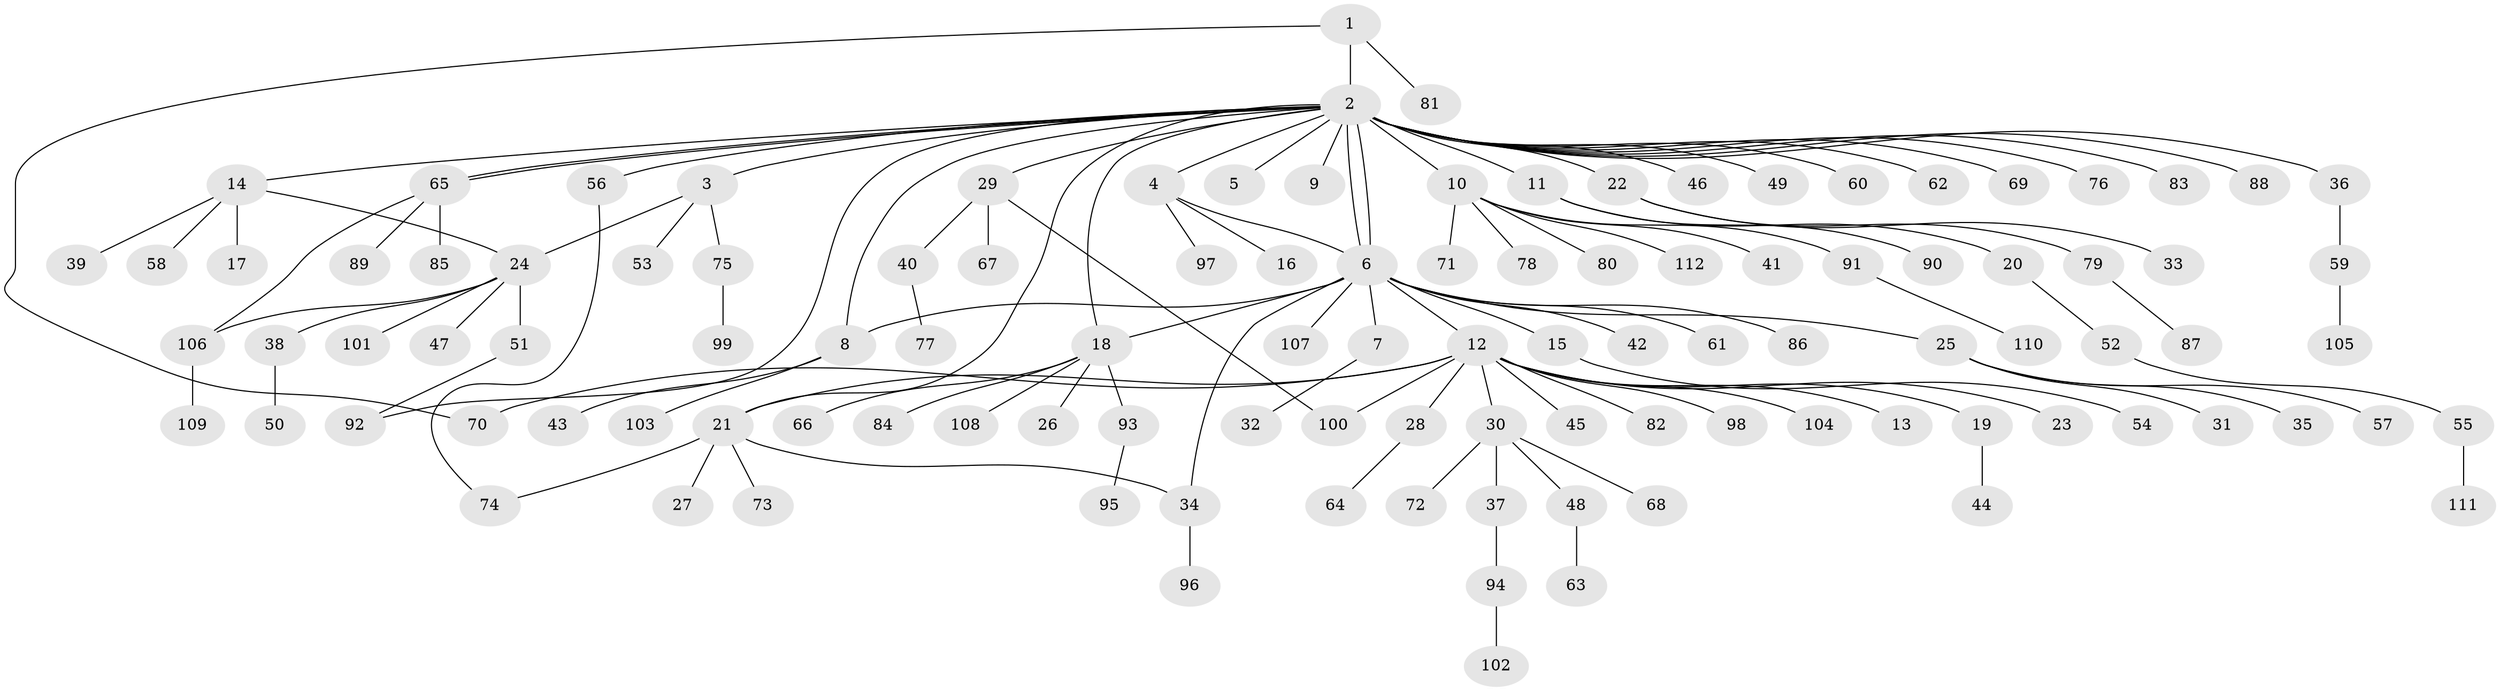 // Generated by graph-tools (version 1.1) at 2025/25/03/09/25 03:25:57]
// undirected, 112 vertices, 124 edges
graph export_dot {
graph [start="1"]
  node [color=gray90,style=filled];
  1;
  2;
  3;
  4;
  5;
  6;
  7;
  8;
  9;
  10;
  11;
  12;
  13;
  14;
  15;
  16;
  17;
  18;
  19;
  20;
  21;
  22;
  23;
  24;
  25;
  26;
  27;
  28;
  29;
  30;
  31;
  32;
  33;
  34;
  35;
  36;
  37;
  38;
  39;
  40;
  41;
  42;
  43;
  44;
  45;
  46;
  47;
  48;
  49;
  50;
  51;
  52;
  53;
  54;
  55;
  56;
  57;
  58;
  59;
  60;
  61;
  62;
  63;
  64;
  65;
  66;
  67;
  68;
  69;
  70;
  71;
  72;
  73;
  74;
  75;
  76;
  77;
  78;
  79;
  80;
  81;
  82;
  83;
  84;
  85;
  86;
  87;
  88;
  89;
  90;
  91;
  92;
  93;
  94;
  95;
  96;
  97;
  98;
  99;
  100;
  101;
  102;
  103;
  104;
  105;
  106;
  107;
  108;
  109;
  110;
  111;
  112;
  1 -- 2;
  1 -- 70;
  1 -- 81;
  2 -- 3;
  2 -- 4;
  2 -- 5;
  2 -- 6;
  2 -- 6;
  2 -- 8;
  2 -- 9;
  2 -- 10;
  2 -- 11;
  2 -- 14;
  2 -- 18;
  2 -- 21;
  2 -- 22;
  2 -- 29;
  2 -- 36;
  2 -- 46;
  2 -- 49;
  2 -- 56;
  2 -- 60;
  2 -- 62;
  2 -- 65;
  2 -- 65;
  2 -- 69;
  2 -- 76;
  2 -- 83;
  2 -- 88;
  2 -- 92;
  3 -- 24;
  3 -- 53;
  3 -- 75;
  4 -- 6;
  4 -- 16;
  4 -- 97;
  6 -- 7;
  6 -- 8;
  6 -- 12;
  6 -- 15;
  6 -- 18;
  6 -- 25;
  6 -- 34;
  6 -- 42;
  6 -- 61;
  6 -- 86;
  6 -- 107;
  7 -- 32;
  8 -- 43;
  8 -- 103;
  10 -- 41;
  10 -- 71;
  10 -- 78;
  10 -- 80;
  10 -- 91;
  10 -- 112;
  11 -- 20;
  11 -- 90;
  12 -- 13;
  12 -- 19;
  12 -- 21;
  12 -- 23;
  12 -- 28;
  12 -- 30;
  12 -- 45;
  12 -- 70;
  12 -- 82;
  12 -- 98;
  12 -- 100;
  12 -- 104;
  14 -- 17;
  14 -- 24;
  14 -- 39;
  14 -- 58;
  15 -- 54;
  18 -- 26;
  18 -- 66;
  18 -- 84;
  18 -- 93;
  18 -- 108;
  19 -- 44;
  20 -- 52;
  21 -- 27;
  21 -- 34;
  21 -- 73;
  21 -- 74;
  22 -- 33;
  22 -- 79;
  24 -- 38;
  24 -- 47;
  24 -- 51;
  24 -- 101;
  24 -- 106;
  25 -- 31;
  25 -- 35;
  25 -- 57;
  28 -- 64;
  29 -- 40;
  29 -- 67;
  29 -- 100;
  30 -- 37;
  30 -- 48;
  30 -- 68;
  30 -- 72;
  34 -- 96;
  36 -- 59;
  37 -- 94;
  38 -- 50;
  40 -- 77;
  48 -- 63;
  51 -- 92;
  52 -- 55;
  55 -- 111;
  56 -- 74;
  59 -- 105;
  65 -- 85;
  65 -- 89;
  65 -- 106;
  75 -- 99;
  79 -- 87;
  91 -- 110;
  93 -- 95;
  94 -- 102;
  106 -- 109;
}
